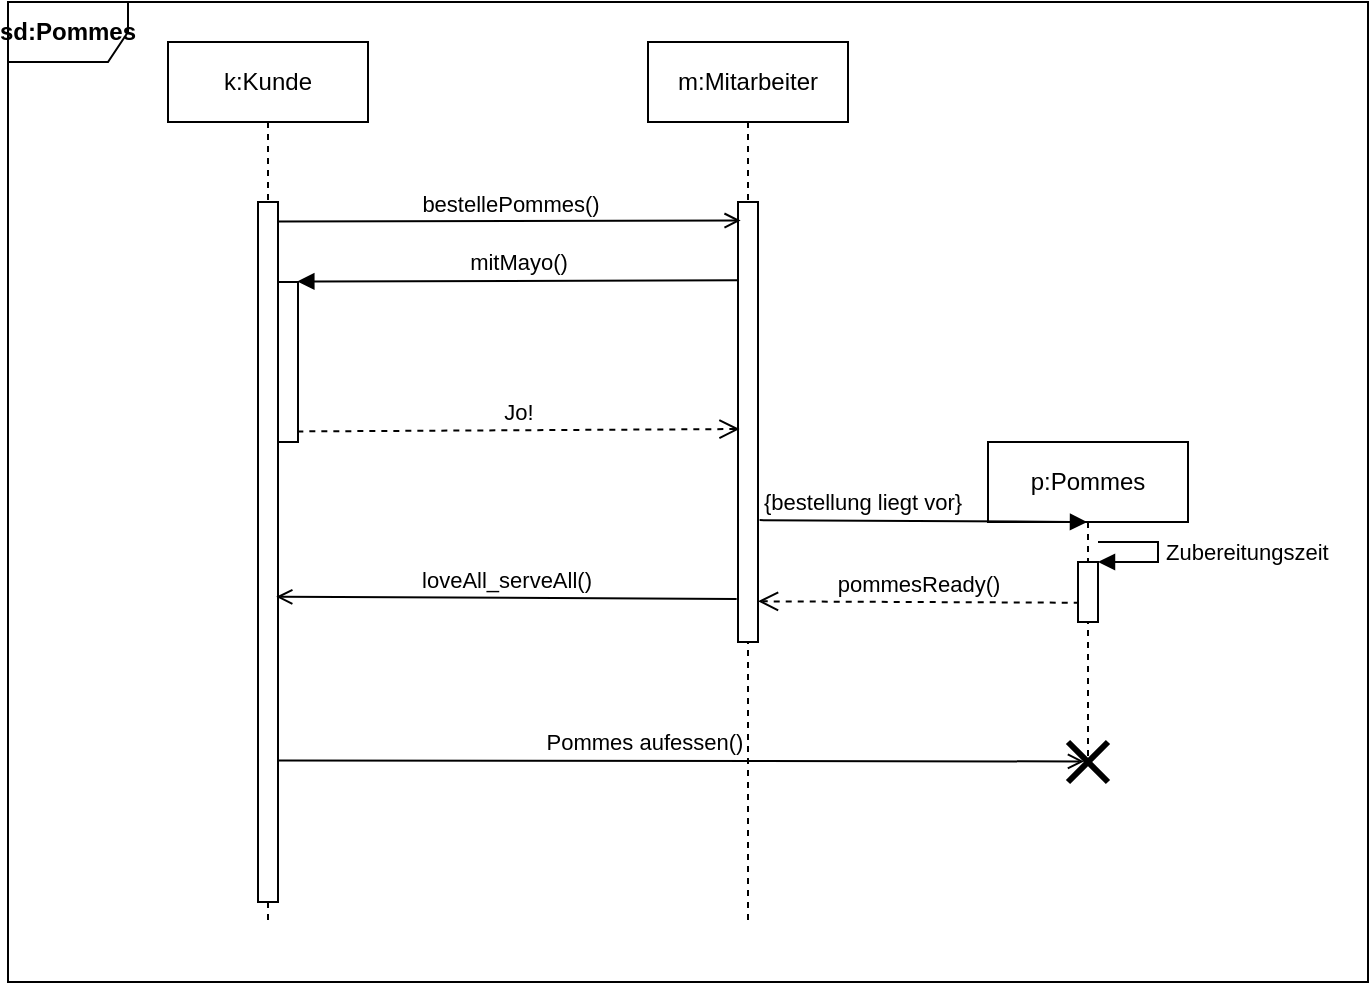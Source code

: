 <mxfile>
    <diagram id="R4oM7gl1XTWYSzvOrLZL" name="Seite-1">
        <mxGraphModel dx="1997" dy="590" grid="1" gridSize="10" guides="1" tooltips="1" connect="1" arrows="1" fold="1" page="1" pageScale="1" pageWidth="827" pageHeight="1169" math="0" shadow="0">
            <root>
                <mxCell id="0"/>
                <mxCell id="1" parent="0"/>
                <mxCell id="2" value="k:Kunde" style="shape=umlLifeline;perimeter=lifelinePerimeter;whiteSpace=wrap;html=1;container=1;collapsible=0;recursiveResize=0;outlineConnect=0;" vertex="1" parent="1">
                    <mxGeometry x="180" y="40" width="100" height="440" as="geometry"/>
                </mxCell>
                <mxCell id="5" value="" style="html=1;points=[];perimeter=orthogonalPerimeter;" vertex="1" parent="2">
                    <mxGeometry x="45" y="80" width="10" height="350" as="geometry"/>
                </mxCell>
                <mxCell id="8" value="" style="html=1;points=[];perimeter=orthogonalPerimeter;" vertex="1" parent="2">
                    <mxGeometry x="55" y="120" width="10" height="80" as="geometry"/>
                </mxCell>
                <mxCell id="3" value="m:Mitarbeiter" style="shape=umlLifeline;perimeter=lifelinePerimeter;whiteSpace=wrap;html=1;container=1;collapsible=0;recursiveResize=0;outlineConnect=0;" vertex="1" parent="1">
                    <mxGeometry x="420" y="40" width="100" height="440" as="geometry"/>
                </mxCell>
                <mxCell id="6" value="" style="html=1;points=[];perimeter=orthogonalPerimeter;" vertex="1" parent="3">
                    <mxGeometry x="45" y="80" width="10" height="220" as="geometry"/>
                </mxCell>
                <mxCell id="24" value="pommesReady()" style="html=1;verticalAlign=bottom;endArrow=open;dashed=1;endSize=8;exitX=0.086;exitY=0.679;exitDx=0;exitDy=0;exitPerimeter=0;" edge="1" parent="3" source="22">
                    <mxGeometry relative="1" as="geometry">
                        <mxPoint x="135" y="279.66" as="sourcePoint"/>
                        <mxPoint x="55" y="279.66" as="targetPoint"/>
                    </mxGeometry>
                </mxCell>
                <mxCell id="4" value="p:Pommes" style="shape=umlLifeline;perimeter=lifelinePerimeter;whiteSpace=wrap;html=1;container=1;collapsible=0;recursiveResize=0;outlineConnect=0;" vertex="1" parent="1">
                    <mxGeometry x="590" y="240" width="100" height="160" as="geometry"/>
                </mxCell>
                <mxCell id="22" value="" style="html=1;points=[];perimeter=orthogonalPerimeter;" vertex="1" parent="4">
                    <mxGeometry x="45" y="60" width="10" height="30" as="geometry"/>
                </mxCell>
                <mxCell id="23" value="Zubereitungszeit" style="edgeStyle=orthogonalEdgeStyle;html=1;align=left;spacingLeft=2;endArrow=block;rounded=0;entryX=1;entryY=0;" edge="1" target="22" parent="4">
                    <mxGeometry relative="1" as="geometry">
                        <mxPoint x="55" y="50" as="sourcePoint"/>
                        <Array as="points">
                            <mxPoint x="85" y="50"/>
                        </Array>
                    </mxGeometry>
                </mxCell>
                <mxCell id="7" value="bestellePommes()" style="html=1;verticalAlign=bottom;labelBackgroundColor=none;endArrow=open;endFill=0;exitX=0.967;exitY=0.028;exitDx=0;exitDy=0;exitPerimeter=0;entryX=0.133;entryY=0.042;entryDx=0;entryDy=0;entryPerimeter=0;" edge="1" parent="1" source="5" target="6">
                    <mxGeometry width="160" relative="1" as="geometry">
                        <mxPoint x="240" y="130" as="sourcePoint"/>
                        <mxPoint x="400" y="130" as="targetPoint"/>
                        <mxPoint as="offset"/>
                    </mxGeometry>
                </mxCell>
                <mxCell id="9" value="mitMayo()" style="html=1;verticalAlign=bottom;endArrow=block;exitX=0.022;exitY=0.178;exitDx=0;exitDy=0;exitPerimeter=0;entryX=0.967;entryY=-0.003;entryDx=0;entryDy=0;entryPerimeter=0;" edge="1" target="8" parent="1" source="6">
                    <mxGeometry relative="1" as="geometry">
                        <mxPoint x="460" y="160" as="sourcePoint"/>
                        <mxPoint x="360" y="159" as="targetPoint"/>
                    </mxGeometry>
                </mxCell>
                <mxCell id="10" value="Jo!" style="html=1;verticalAlign=bottom;endArrow=open;dashed=1;endSize=8;entryX=0.078;entryY=0.516;entryDx=0;entryDy=0;entryPerimeter=0;exitX=0.967;exitY=0.934;exitDx=0;exitDy=0;exitPerimeter=0;" edge="1" source="8" parent="1" target="6">
                    <mxGeometry relative="1" as="geometry">
                        <mxPoint x="470" y="236" as="targetPoint"/>
                        <mxPoint x="250" y="235" as="sourcePoint"/>
                        <Array as="points"/>
                    </mxGeometry>
                </mxCell>
                <mxCell id="12" value="{bestellung liegt vor}" style="html=1;verticalAlign=bottom;labelBackgroundColor=none;endArrow=block;endFill=1;endSize=6;align=left;exitX=1.078;exitY=0.723;exitDx=0;exitDy=0;exitPerimeter=0;" edge="1" parent="1" source="6" target="4">
                    <mxGeometry x="-1" relative="1" as="geometry">
                        <mxPoint x="480" y="280" as="sourcePoint"/>
                        <mxPoint x="600" y="270" as="targetPoint"/>
                    </mxGeometry>
                </mxCell>
                <mxCell id="17" value="Pommes aufessen()" style="html=1;verticalAlign=bottom;labelBackgroundColor=none;endArrow=open;endFill=0;exitX=0.967;exitY=0.798;exitDx=0;exitDy=0;exitPerimeter=0;entryX=0.4;entryY=0.486;entryDx=0;entryDy=0;entryPerimeter=0;" edge="1" parent="1" source="5" target="18">
                    <mxGeometry x="-0.091" width="160" relative="1" as="geometry">
                        <mxPoint x="240" y="400" as="sourcePoint"/>
                        <mxPoint x="580" y="400" as="targetPoint"/>
                        <mxPoint as="offset"/>
                    </mxGeometry>
                </mxCell>
                <mxCell id="18" value="" style="shape=umlDestroy;whiteSpace=wrap;html=1;strokeWidth=3;" vertex="1" parent="1">
                    <mxGeometry x="630" y="390" width="20" height="20" as="geometry"/>
                </mxCell>
                <mxCell id="26" value="loveAll_serveAll()" style="html=1;verticalAlign=bottom;labelBackgroundColor=none;endArrow=open;endFill=0;exitX=-0.067;exitY=0.902;exitDx=0;exitDy=0;exitPerimeter=0;entryX=0.911;entryY=0.564;entryDx=0;entryDy=0;entryPerimeter=0;" edge="1" parent="1" source="6" target="5">
                    <mxGeometry width="160" relative="1" as="geometry">
                        <mxPoint x="297.67" y="300.56" as="sourcePoint"/>
                        <mxPoint x="240" y="318" as="targetPoint"/>
                        <mxPoint as="offset"/>
                    </mxGeometry>
                </mxCell>
                <mxCell id="27" value="&lt;b&gt;sd:Pommes&lt;/b&gt;" style="shape=umlFrame;whiteSpace=wrap;html=1;" vertex="1" parent="1">
                    <mxGeometry x="100" y="20" width="680" height="490" as="geometry"/>
                </mxCell>
            </root>
        </mxGraphModel>
    </diagram>
</mxfile>